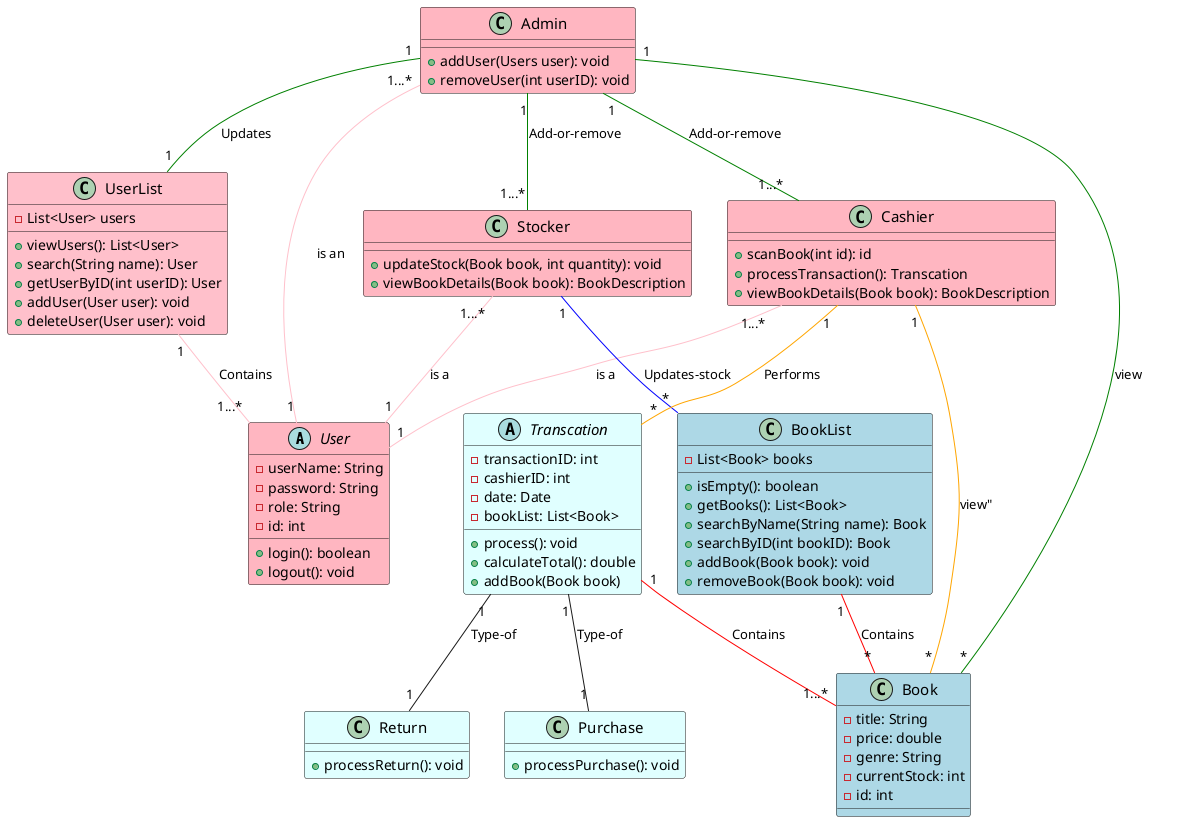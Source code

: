 @startuml

abstract class User #LightPink{
-userName: String
-password: String
-role: String
-id: int

+login(): boolean
+logout(): void
}

class Cashier #LightPink{
+scanBook(int id): id
+processTransaction(): Transcation
+viewBookDetails(Book book): BookDescription
}

class Stocker #LightPink{
+updateStock(Book book, int quantity): void
+viewBookDetails(Book book): BookDescription
}

class Admin #LightPink{
+addUser(Users user): void
+removeUser(int userID): void
}

class UserList #Pink  {
-List<User> users
+viewUsers(): List<User>
+search(String name): User
+getUserByID(int userID): User
+addUser(User user): void
+deleteUser(User user): void
}

class BookList #LightBlue  {
-List<Book> books
+isEmpty(): boolean
+getBooks(): List<Book>
+searchByName(String name): Book
+searchByID(int bookID): Book
+addBook(Book book): void
+removeBook(Book book): void
}

class Book #LightBlue   {
-title: String
-price: double
-genre: String
-currentStock: int
-id: int
}

abstract class Transcation #LightCyan{
-transactionID: int
-cashierID: int
-date: Date
-bookList: List<Book>
+process(): void
+calculateTotal(): double
+addBook(Book book)
}

class Purchase #LightCyan{
 +processPurchase(): void
}

class Return #LightCyan{
+processReturn(): void
}


Cashier "1...*" -- "1" User #pink:"is a"
Stocker "1...*" -- "1" User #pink:"is a"
Admin "1...*" -- "1" User  #pink:"is an"
UserList "1" -- "1...*" User #pink:"Contains"

Stocker "1" -- "*" BookList #blue:"Updates-stock"
Admin "1" -- "1...*" Cashier #green : "Add-or-remove"
Admin "1" -- "1...*" Stocker #green: "Add-or-remove"
Admin "1" -- "1" UserList #green: "Updates"
Cashier "1" -- "*" Transcation #orange: "Performs"
Admin "1" -- "*" Book #green: "view"
Cashier"1" -- "*" Book #orange: "view""
BookList "1" -- "*" Book #red: "Contains"
Transcation "1" -- "1...*" Book #red: "Contains"
Transcation"1" -- "1" Purchase : "Type-of"
Transcation"1" -- "1" Return : "Type-of"


skinparam class {
FontName Times New Roman
FontSize 15
 }

@enduml




=======================================================================
=======================================================================


Note: suggested changes
Book bceomes BookList (has book list, search etc)
Book details becomes just book
remove bookcode from transaction
why does bookdescription have purchasedcount?
if each user type has their id in the class then put in user
are the relations even correct? isnt it like is-a has-a, etc?



fixes:
add patameters to funcs
relation from user and types is is a not has an
add Book is part of Transcation
Cahsier process transaction returns one not takes one as parameter
added UserList class



==========================================================================
==========================================================================

old...


'abstract class User #LightPink{
'-UserName: String
'-Password: String
'-Role: String
'
'+login(): boolean
'+logout(): void
'}
'
'class Cashier #LightPink{
'-CashierID: int
'+processTransaction(Transaction t): void
'+viewBookDetails(Book book): BookDescription
'}
'
'class Stocker #LightPink{
'-StockerID: int
'+updateStock(Book book, int quantity): void
'+viewBookDetails(Book book): BookDescription
'}
'
'class Admin #LightPink{
'-AdminID: int
'+addUser(Users user): void
'+removeUser(int userID): void
'+viewReports(): void
'}
'
'class Book #LightBlue  {
'+getBookDetails(): BookDescription
'}
'
'class BookDescription #LightBlue   {
'-Title: String
'-Genre: String
'-CurrentStock: int
'-PurchasedCount: int
'}
'
'class Transcation #LightCyan{
'-TransactionID: int
'-CashierID: int
'-BookCode: int
'-Date: Date
'-BookList: List<Book>
'+process(): void
'}
'
'class Purchase #LightCyan{
' +processPurchase(): void
'}
'
'class Return #LightCyan{
'+processReturn(): void
'}
'
'
'User "1" -- "1...*" Cashier #pink:"has-a"
'User "1" -- "1...*" Stocker #pink:"has-a"
'User "1" -- "1" Admin  #pink:"has-an"
'
'Stocker "1" -- "*" Book #blue:"Updates-stock"
'Admin "1" -- "1...*" Cashier #green : "Add-or-remove"
'Admin "1" -- "1...*" Stocker #green: "Add-or-remove"
'Cashier "1" -- "*" Transcation #orange: "Performs"
'Admin "1" -- "*" Book #green: "view"
'Cashier"1" -- "*" Book #orange: "view""
'Book "1" -- "1" BookDescription #red: "Describes"
'Transcation"1" -- "1" Purchase : "Type-of"
'Transcation"1" -- "1" Return : "Type-of"
'
'
'skinparam class {
'FontName Times New Roman
'FontSize 15
' }